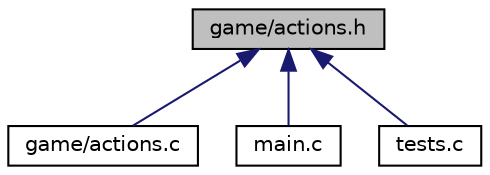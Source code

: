 digraph "game/actions.h"
{
 // LATEX_PDF_SIZE
  edge [fontname="Helvetica",fontsize="10",labelfontname="Helvetica",labelfontsize="10"];
  node [fontname="Helvetica",fontsize="10",shape=record];
  Node1 [label="game/actions.h",height=0.2,width=0.4,color="black", fillcolor="grey75", style="filled", fontcolor="black",tooltip="this file contains functions that is used to move our cells within the matrix"];
  Node1 -> Node2 [dir="back",color="midnightblue",fontsize="10",style="solid",fontname="Helvetica"];
  Node2 [label="game/actions.c",height=0.2,width=0.4,color="black", fillcolor="white", style="filled",URL="$actions_8c.html",tooltip="This is file where we placed the functions that are used to make some actions with our cells."];
  Node1 -> Node3 [dir="back",color="midnightblue",fontsize="10",style="solid",fontname="Helvetica"];
  Node3 [label="main.c",height=0.2,width=0.4,color="black", fillcolor="white", style="filled",URL="$main_8c.html",tooltip="This is the main file in our project."];
  Node1 -> Node4 [dir="back",color="midnightblue",fontsize="10",style="solid",fontname="Helvetica"];
  Node4 [label="tests.c",height=0.2,width=0.4,color="black", fillcolor="white", style="filled",URL="$tests_8c.html",tooltip="This file holds all Cunits test that we created for our project."];
}
